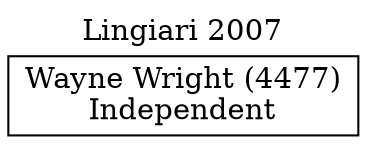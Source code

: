 // House preference flow
digraph "Wayne Wright (4477)_Lingiari_2007" {
	graph [label="Lingiari 2007" labelloc=t mclimit=10]
	node [shape=box]
	"Wayne Wright (4477)" [label="Wayne Wright (4477)
Independent"]
}
